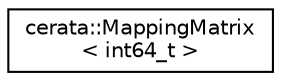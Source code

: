 digraph "Graphical Class Hierarchy"
{
 // LATEX_PDF_SIZE
  edge [fontname="Helvetica",fontsize="10",labelfontname="Helvetica",labelfontsize="10"];
  node [fontname="Helvetica",fontsize="10",shape=record];
  rankdir="LR";
  Node0 [label="cerata::MappingMatrix\l\< int64_t \>",height=0.2,width=0.4,color="black", fillcolor="white", style="filled",URL="$classcerata_1_1_mapping_matrix.html",tooltip=" "];
}
